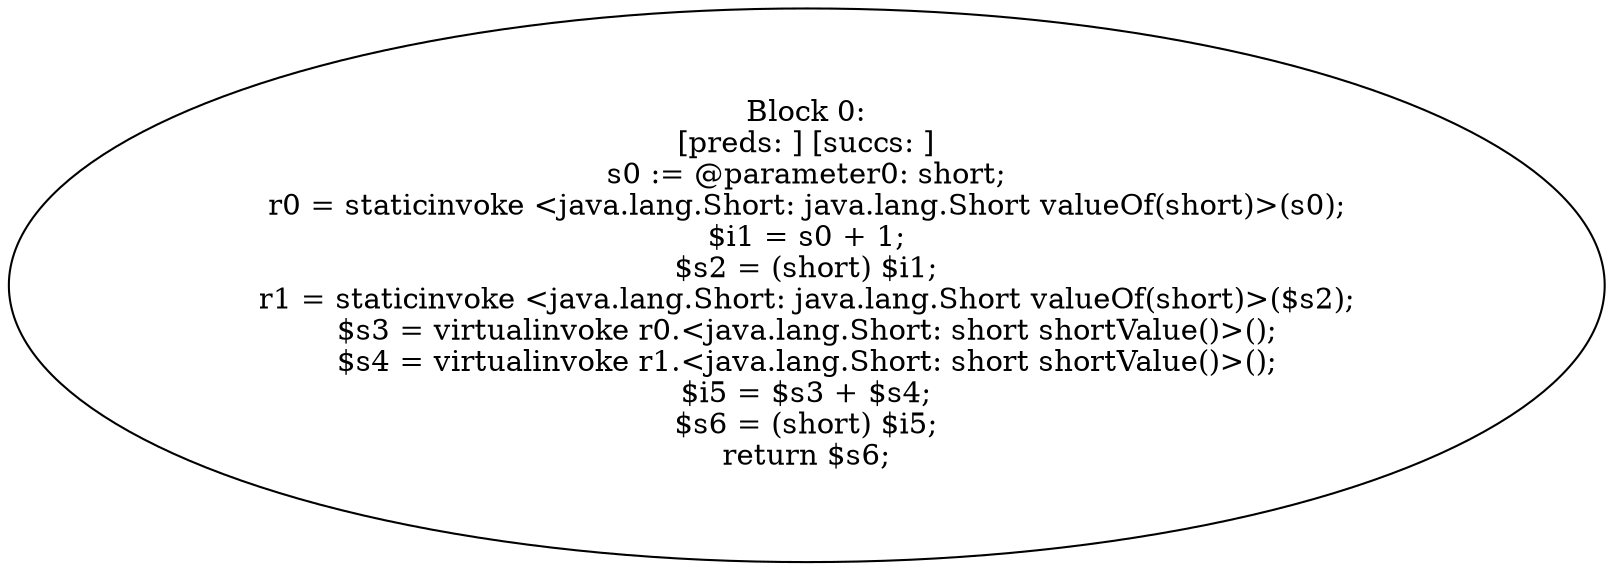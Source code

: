digraph "unitGraph" {
    "Block 0:
[preds: ] [succs: ]
s0 := @parameter0: short;
r0 = staticinvoke <java.lang.Short: java.lang.Short valueOf(short)>(s0);
$i1 = s0 + 1;
$s2 = (short) $i1;
r1 = staticinvoke <java.lang.Short: java.lang.Short valueOf(short)>($s2);
$s3 = virtualinvoke r0.<java.lang.Short: short shortValue()>();
$s4 = virtualinvoke r1.<java.lang.Short: short shortValue()>();
$i5 = $s3 + $s4;
$s6 = (short) $i5;
return $s6;
"
}
